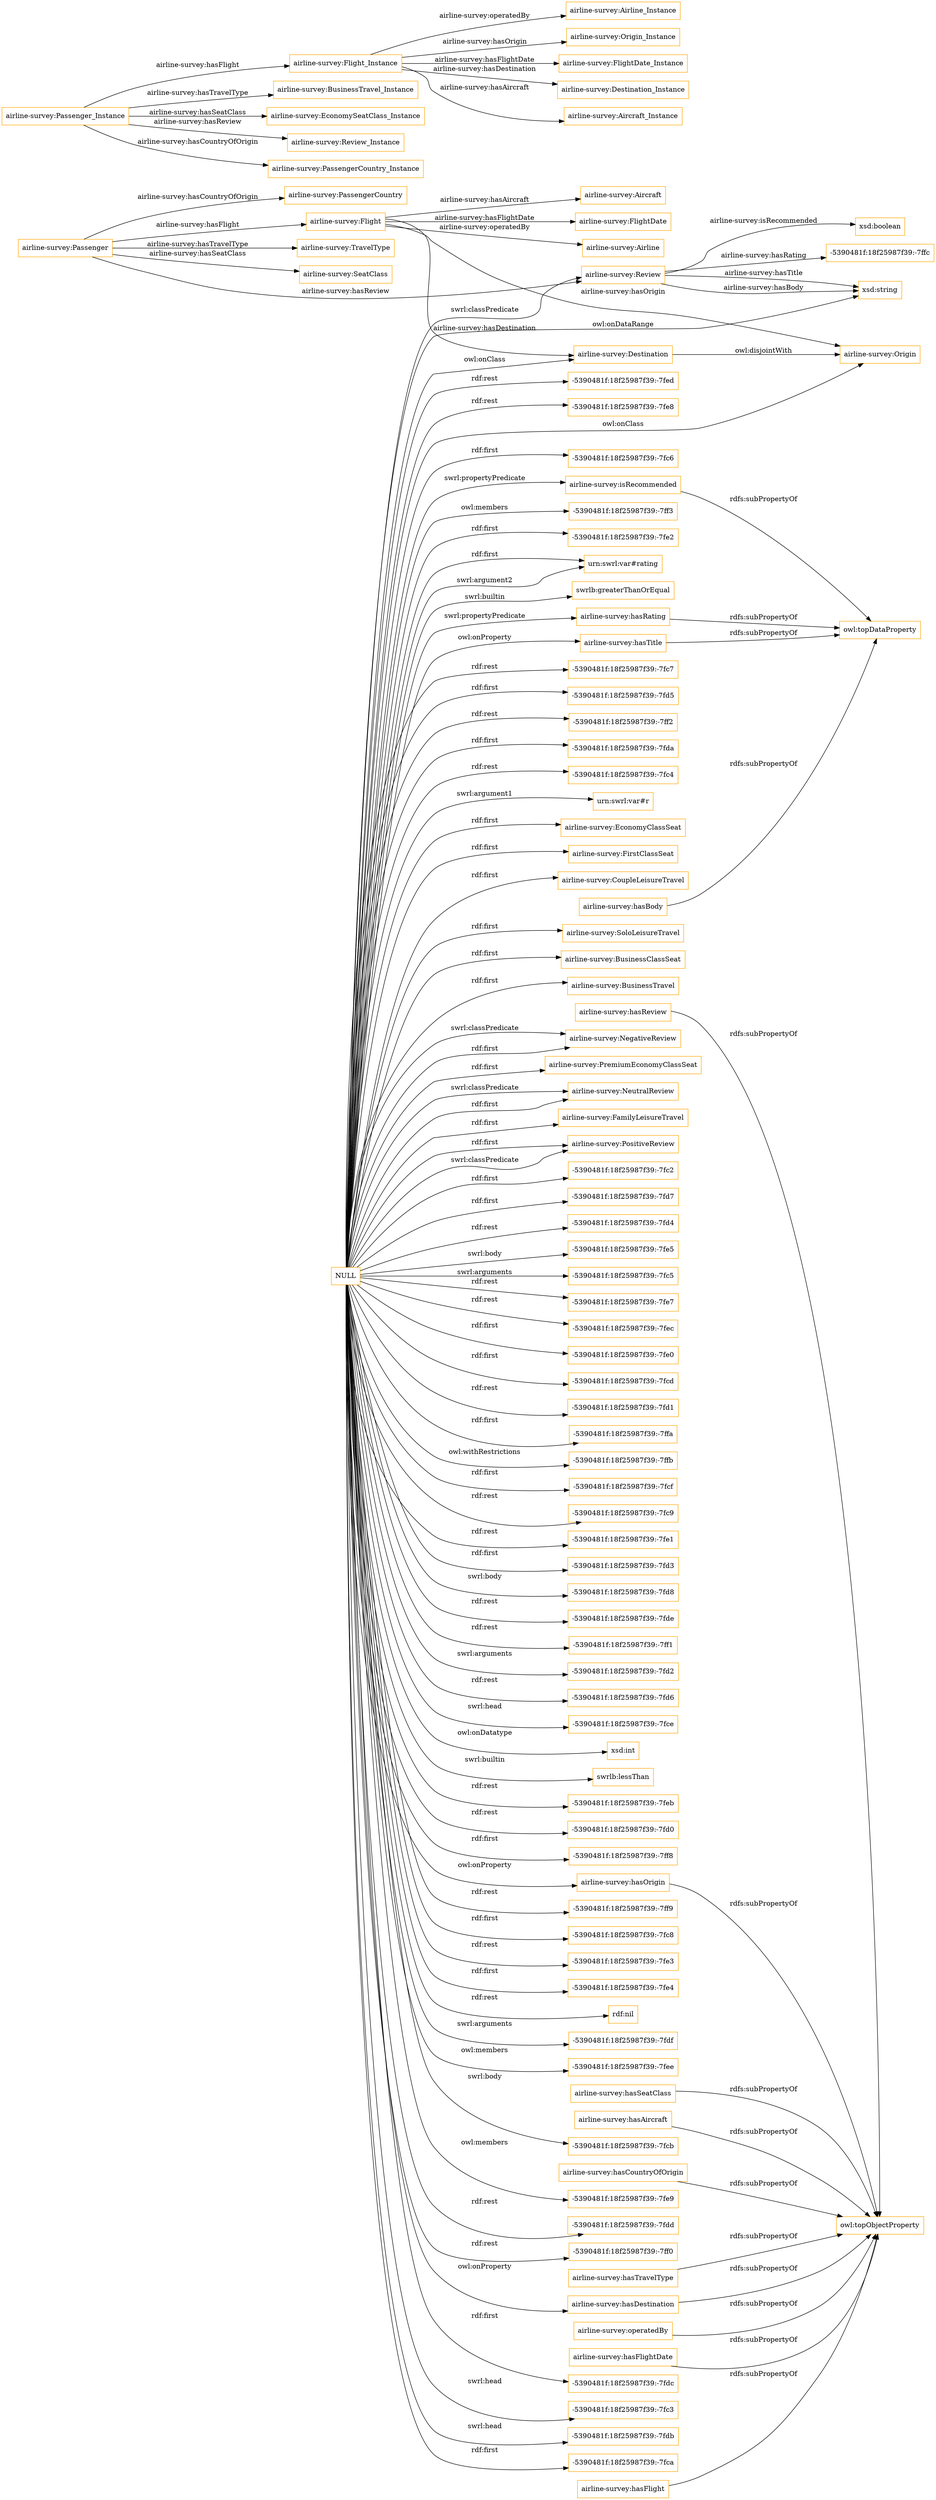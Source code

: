 digraph ar2dtool_diagram { 
rankdir=LR;
size="1501"
node [shape = rectangle, color="orange"]; "airline-survey:Destination" "airline-survey:Aircraft" "airline-survey:EconomyClassSeat" "airline-survey:FirstClassSeat" "airline-survey:CoupleLeisureTravel" "airline-survey:PassengerCountry" "airline-survey:FlightDate" "airline-survey:Review" "airline-survey:SoloLeisureTravel" "airline-survey:BusinessClassSeat" "airline-survey:TravelType" "airline-survey:BusinessTravel" "airline-survey:SeatClass" "airline-survey:Origin" "airline-survey:NegativeReview" "airline-survey:PremiumEconomyClassSeat" "airline-survey:NeutralReview" "airline-survey:FamilyLeisureTravel" "airline-survey:Flight" "airline-survey:PositiveReview" "airline-survey:Passenger" "airline-survey:Airline" ; /*classes style*/
	"NULL" -> "-5390481f:18f25987f39:-7fc2" [ label = "rdf:first" ];
	"NULL" -> "airline-survey:hasOrigin" [ label = "owl:onProperty" ];
	"NULL" -> "airline-survey:NeutralReview" [ label = "rdf:first" ];
	"NULL" -> "-5390481f:18f25987f39:-7fd7" [ label = "rdf:first" ];
	"NULL" -> "airline-survey:hasDestination" [ label = "owl:onProperty" ];
	"NULL" -> "-5390481f:18f25987f39:-7fd4" [ label = "rdf:rest" ];
	"NULL" -> "-5390481f:18f25987f39:-7fe5" [ label = "swrl:body" ];
	"NULL" -> "-5390481f:18f25987f39:-7fc5" [ label = "swrl:arguments" ];
	"NULL" -> "-5390481f:18f25987f39:-7fe7" [ label = "rdf:rest" ];
	"NULL" -> "-5390481f:18f25987f39:-7fec" [ label = "rdf:rest" ];
	"NULL" -> "-5390481f:18f25987f39:-7fe0" [ label = "rdf:first" ];
	"NULL" -> "-5390481f:18f25987f39:-7fcd" [ label = "rdf:first" ];
	"NULL" -> "-5390481f:18f25987f39:-7fd1" [ label = "rdf:rest" ];
	"NULL" -> "-5390481f:18f25987f39:-7ffa" [ label = "rdf:first" ];
	"NULL" -> "-5390481f:18f25987f39:-7ffb" [ label = "owl:withRestrictions" ];
	"NULL" -> "-5390481f:18f25987f39:-7fcf" [ label = "rdf:first" ];
	"NULL" -> "-5390481f:18f25987f39:-7fc9" [ label = "rdf:rest" ];
	"NULL" -> "-5390481f:18f25987f39:-7fe1" [ label = "rdf:rest" ];
	"NULL" -> "airline-survey:FamilyLeisureTravel" [ label = "rdf:first" ];
	"NULL" -> "airline-survey:FirstClassSeat" [ label = "rdf:first" ];
	"NULL" -> "-5390481f:18f25987f39:-7fd3" [ label = "rdf:first" ];
	"NULL" -> "airline-survey:SoloLeisureTravel" [ label = "rdf:first" ];
	"NULL" -> "-5390481f:18f25987f39:-7fd8" [ label = "swrl:body" ];
	"NULL" -> "-5390481f:18f25987f39:-7fde" [ label = "rdf:rest" ];
	"NULL" -> "-5390481f:18f25987f39:-7ff1" [ label = "rdf:rest" ];
	"NULL" -> "airline-survey:PositiveReview" [ label = "swrl:classPredicate" ];
	"NULL" -> "-5390481f:18f25987f39:-7fd2" [ label = "swrl:arguments" ];
	"NULL" -> "airline-survey:BusinessClassSeat" [ label = "rdf:first" ];
	"NULL" -> "-5390481f:18f25987f39:-7fd6" [ label = "rdf:rest" ];
	"NULL" -> "airline-survey:PremiumEconomyClassSeat" [ label = "rdf:first" ];
	"NULL" -> "-5390481f:18f25987f39:-7fce" [ label = "swrl:head" ];
	"NULL" -> "airline-survey:Origin" [ label = "owl:onClass" ];
	"NULL" -> "airline-survey:NegativeReview" [ label = "rdf:first" ];
	"NULL" -> "xsd:int" [ label = "owl:onDatatype" ];
	"NULL" -> "swrlb:lessThan" [ label = "swrl:builtin" ];
	"NULL" -> "-5390481f:18f25987f39:-7feb" [ label = "rdf:rest" ];
	"NULL" -> "-5390481f:18f25987f39:-7fd0" [ label = "rdf:rest" ];
	"NULL" -> "-5390481f:18f25987f39:-7ff8" [ label = "rdf:first" ];
	"NULL" -> "airline-survey:EconomyClassSeat" [ label = "rdf:first" ];
	"NULL" -> "airline-survey:hasRating" [ label = "swrl:propertyPredicate" ];
	"NULL" -> "airline-survey:Review" [ label = "swrl:classPredicate" ];
	"NULL" -> "-5390481f:18f25987f39:-7ff9" [ label = "rdf:rest" ];
	"NULL" -> "-5390481f:18f25987f39:-7fc8" [ label = "rdf:first" ];
	"NULL" -> "-5390481f:18f25987f39:-7fe3" [ label = "rdf:rest" ];
	"NULL" -> "-5390481f:18f25987f39:-7fe4" [ label = "rdf:first" ];
	"NULL" -> "rdf:nil" [ label = "rdf:rest" ];
	"NULL" -> "-5390481f:18f25987f39:-7fdf" [ label = "swrl:arguments" ];
	"NULL" -> "airline-survey:NeutralReview" [ label = "swrl:classPredicate" ];
	"NULL" -> "-5390481f:18f25987f39:-7fee" [ label = "owl:members" ];
	"NULL" -> "-5390481f:18f25987f39:-7fcb" [ label = "swrl:body" ];
	"NULL" -> "-5390481f:18f25987f39:-7fe9" [ label = "owl:members" ];
	"NULL" -> "-5390481f:18f25987f39:-7fdd" [ label = "rdf:rest" ];
	"NULL" -> "-5390481f:18f25987f39:-7ff0" [ label = "rdf:rest" ];
	"NULL" -> "-5390481f:18f25987f39:-7fdc" [ label = "rdf:first" ];
	"NULL" -> "-5390481f:18f25987f39:-7fc3" [ label = "swrl:head" ];
	"NULL" -> "airline-survey:hasTitle" [ label = "owl:onProperty" ];
	"NULL" -> "-5390481f:18f25987f39:-7fdb" [ label = "swrl:head" ];
	"NULL" -> "airline-survey:isRecommended" [ label = "swrl:propertyPredicate" ];
	"NULL" -> "-5390481f:18f25987f39:-7fca" [ label = "rdf:first" ];
	"NULL" -> "airline-survey:CoupleLeisureTravel" [ label = "rdf:first" ];
	"NULL" -> "airline-survey:BusinessTravel" [ label = "rdf:first" ];
	"NULL" -> "airline-survey:NegativeReview" [ label = "swrl:classPredicate" ];
	"NULL" -> "-5390481f:18f25987f39:-7fed" [ label = "rdf:rest" ];
	"NULL" -> "-5390481f:18f25987f39:-7fe8" [ label = "rdf:rest" ];
	"NULL" -> "xsd:string" [ label = "owl:onDataRange" ];
	"NULL" -> "-5390481f:18f25987f39:-7fc6" [ label = "rdf:first" ];
	"NULL" -> "-5390481f:18f25987f39:-7ff3" [ label = "owl:members" ];
	"NULL" -> "-5390481f:18f25987f39:-7fe2" [ label = "rdf:first" ];
	"NULL" -> "urn:swrl:var#rating" [ label = "rdf:first" ];
	"NULL" -> "swrlb:greaterThanOrEqual" [ label = "swrl:builtin" ];
	"NULL" -> "urn:swrl:var#rating" [ label = "swrl:argument2" ];
	"NULL" -> "airline-survey:PositiveReview" [ label = "rdf:first" ];
	"NULL" -> "-5390481f:18f25987f39:-7fc7" [ label = "rdf:rest" ];
	"NULL" -> "airline-survey:Destination" [ label = "owl:onClass" ];
	"NULL" -> "-5390481f:18f25987f39:-7fd5" [ label = "rdf:first" ];
	"NULL" -> "-5390481f:18f25987f39:-7ff2" [ label = "rdf:rest" ];
	"NULL" -> "-5390481f:18f25987f39:-7fda" [ label = "rdf:first" ];
	"NULL" -> "-5390481f:18f25987f39:-7fc4" [ label = "rdf:rest" ];
	"NULL" -> "urn:swrl:var#r" [ label = "swrl:argument1" ];
	"airline-survey:hasOrigin" -> "owl:topObjectProperty" [ label = "rdfs:subPropertyOf" ];
	"airline-survey:Flight_Instance" -> "airline-survey:Airline_Instance" [ label = "airline-survey:operatedBy" ];
	"airline-survey:Flight_Instance" -> "airline-survey:Origin_Instance" [ label = "airline-survey:hasOrigin" ];
	"airline-survey:Flight_Instance" -> "airline-survey:FlightDate_Instance" [ label = "airline-survey:hasFlightDate" ];
	"airline-survey:Flight_Instance" -> "airline-survey:Destination_Instance" [ label = "airline-survey:hasDestination" ];
	"airline-survey:Flight_Instance" -> "airline-survey:Aircraft_Instance" [ label = "airline-survey:hasAircraft" ];
	"airline-survey:Passenger_Instance" -> "airline-survey:BusinessTravel_Instance" [ label = "airline-survey:hasTravelType" ];
	"airline-survey:Passenger_Instance" -> "airline-survey:EconomySeatClass_Instance" [ label = "airline-survey:hasSeatClass" ];
	"airline-survey:Passenger_Instance" -> "airline-survey:Review_Instance" [ label = "airline-survey:hasReview" ];
	"airline-survey:Passenger_Instance" -> "airline-survey:Flight_Instance" [ label = "airline-survey:hasFlight" ];
	"airline-survey:Passenger_Instance" -> "airline-survey:PassengerCountry_Instance" [ label = "airline-survey:hasCountryOfOrigin" ];
	"airline-survey:isRecommended" -> "owl:topDataProperty" [ label = "rdfs:subPropertyOf" ];
	"airline-survey:hasCountryOfOrigin" -> "owl:topObjectProperty" [ label = "rdfs:subPropertyOf" ];
	"airline-survey:hasTitle" -> "owl:topDataProperty" [ label = "rdfs:subPropertyOf" ];
	"airline-survey:hasTravelType" -> "owl:topObjectProperty" [ label = "rdfs:subPropertyOf" ];
	"airline-survey:operatedBy" -> "owl:topObjectProperty" [ label = "rdfs:subPropertyOf" ];
	"airline-survey:hasBody" -> "owl:topDataProperty" [ label = "rdfs:subPropertyOf" ];
	"airline-survey:hasRating" -> "owl:topDataProperty" [ label = "rdfs:subPropertyOf" ];
	"airline-survey:hasDestination" -> "owl:topObjectProperty" [ label = "rdfs:subPropertyOf" ];
	"airline-survey:hasFlightDate" -> "owl:topObjectProperty" [ label = "rdfs:subPropertyOf" ];
	"airline-survey:hasReview" -> "owl:topObjectProperty" [ label = "rdfs:subPropertyOf" ];
	"airline-survey:Destination" -> "airline-survey:Origin" [ label = "owl:disjointWith" ];
	"airline-survey:hasFlight" -> "owl:topObjectProperty" [ label = "rdfs:subPropertyOf" ];
	"airline-survey:hasSeatClass" -> "owl:topObjectProperty" [ label = "rdfs:subPropertyOf" ];
	"airline-survey:hasAircraft" -> "owl:topObjectProperty" [ label = "rdfs:subPropertyOf" ];
	"airline-survey:Passenger" -> "airline-survey:PassengerCountry" [ label = "airline-survey:hasCountryOfOrigin" ];
	"airline-survey:Flight" -> "airline-survey:Aircraft" [ label = "airline-survey:hasAircraft" ];
	"airline-survey:Review" -> "xsd:string" [ label = "airline-survey:hasTitle" ];
	"airline-survey:Flight" -> "airline-survey:Airline" [ label = "airline-survey:operatedBy" ];
	"airline-survey:Review" -> "xsd:boolean" [ label = "airline-survey:isRecommended" ];
	"airline-survey:Review" -> "-5390481f:18f25987f39:-7ffc" [ label = "airline-survey:hasRating" ];
	"airline-survey:Review" -> "xsd:string" [ label = "airline-survey:hasBody" ];
	"airline-survey:Flight" -> "airline-survey:Destination" [ label = "airline-survey:hasDestination" ];
	"airline-survey:Flight" -> "airline-survey:Origin" [ label = "airline-survey:hasOrigin" ];
	"airline-survey:Passenger" -> "airline-survey:Review" [ label = "airline-survey:hasReview" ];
	"airline-survey:Passenger" -> "airline-survey:SeatClass" [ label = "airline-survey:hasSeatClass" ];
	"airline-survey:Flight" -> "airline-survey:FlightDate" [ label = "airline-survey:hasFlightDate" ];
	"airline-survey:Passenger" -> "airline-survey:Flight" [ label = "airline-survey:hasFlight" ];
	"airline-survey:Passenger" -> "airline-survey:TravelType" [ label = "airline-survey:hasTravelType" ];

}
